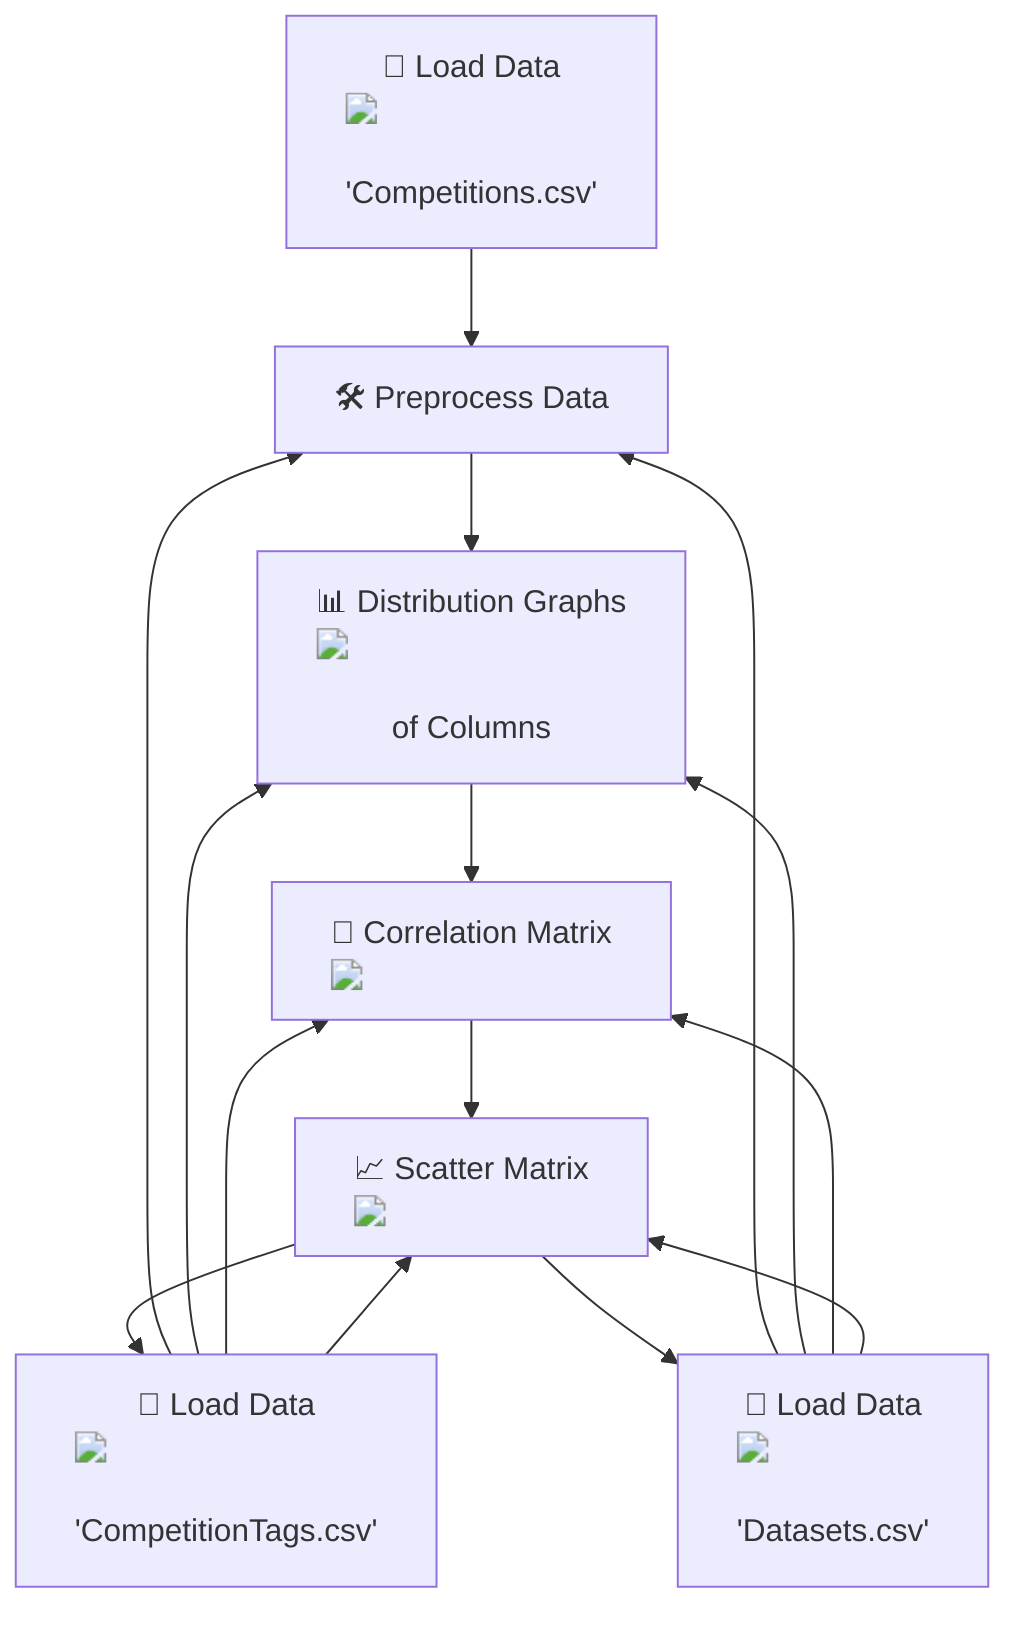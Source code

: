 flowchart TD
    A["📂 Load Data <img src='file.svg'/> <br/> 'Competitions.csv'"] --> B["🛠️ Preprocess Data"]
    B --> C["📊 Distribution Graphs <img src='hist_template.svg'/> <br/> of Columns"]
    C --> D["🔗 Correlation Matrix <img src='boxplot_template.svg'/>"]
    D --> E["📈 Scatter Matrix <img src='scatter_plot_template.svg'/>"]
    E --> F["📂 Load Data <img src='file.svg'/> <br/> 'CompetitionTags.csv'"]
    F --> B
    F --> C
    F --> D
    F --> E
    E --> G["📂 Load Data <img src='file.svg'/> <br/> 'Datasets.csv'"]
    G --> B
    G --> C
    G --> D
    G --> E